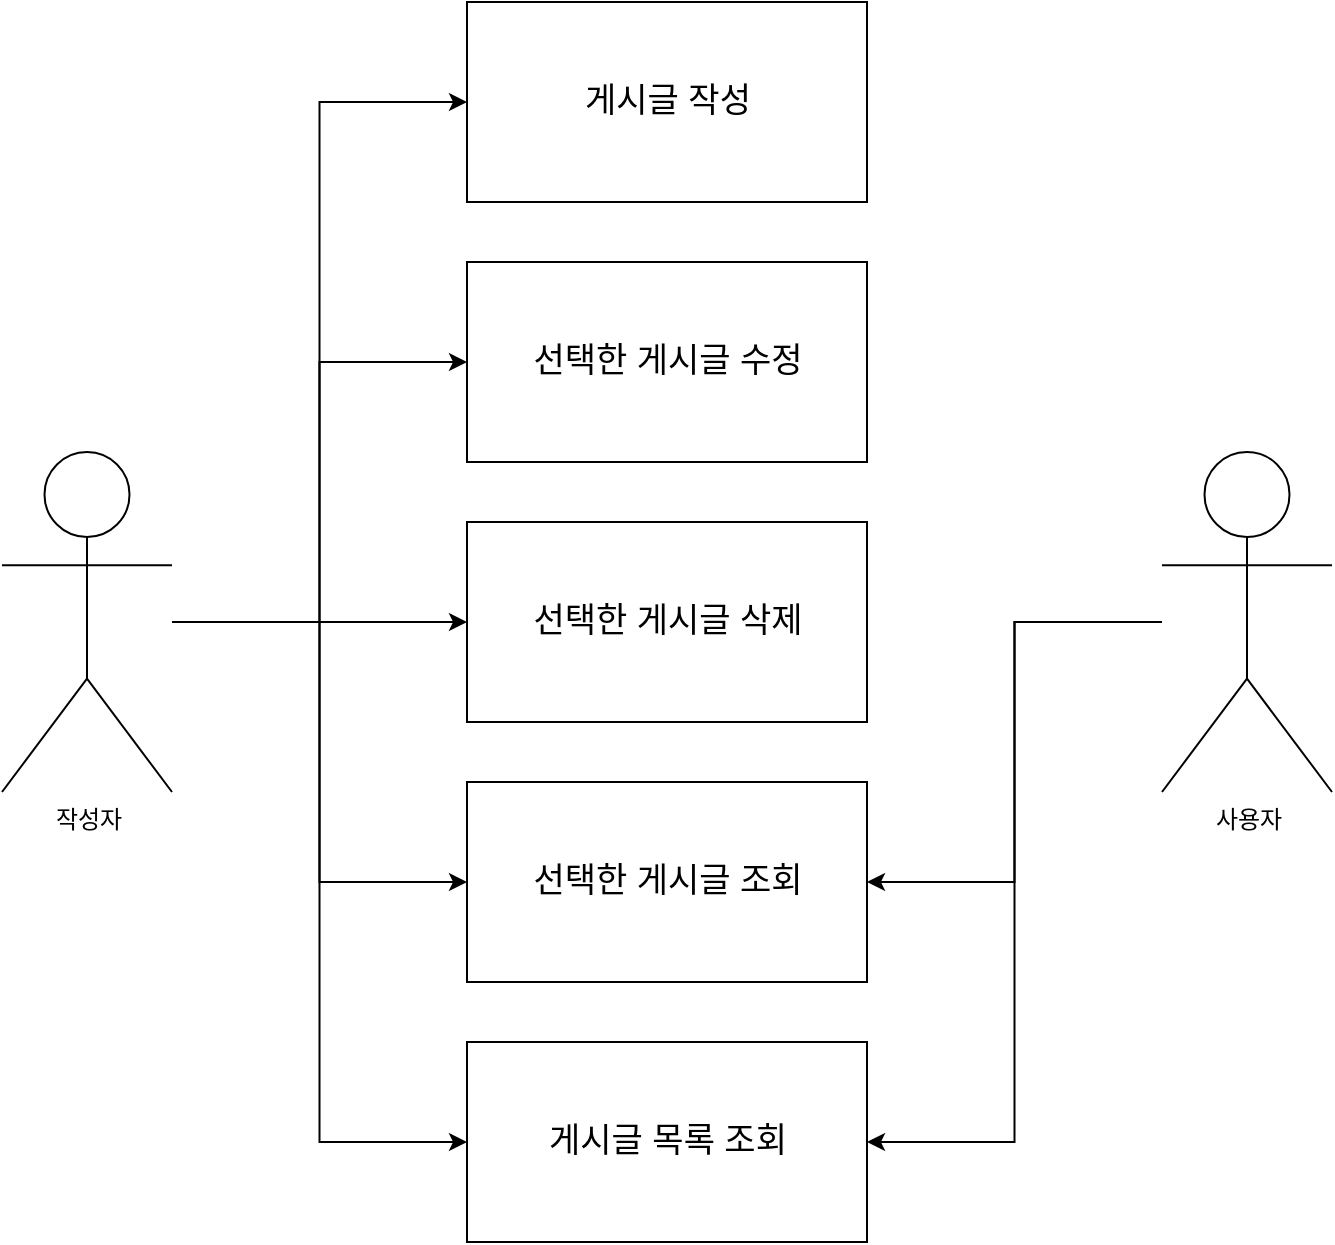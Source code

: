 <mxfile version="23.1.6" type="github">
  <diagram name="페이지-1" id="mr5zkpp1JWB-6w2k-qeT">
    <mxGraphModel dx="1194" dy="691" grid="1" gridSize="10" guides="1" tooltips="1" connect="1" arrows="1" fold="1" page="1" pageScale="1" pageWidth="827" pageHeight="1169" math="0" shadow="0">
      <root>
        <mxCell id="0" />
        <mxCell id="1" parent="0" />
        <mxCell id="GP96FccKDXZga6kTip7e-12" style="edgeStyle=orthogonalEdgeStyle;rounded=0;orthogonalLoop=1;jettySize=auto;html=1;entryX=0;entryY=0.5;entryDx=0;entryDy=0;" edge="1" parent="1" source="GP96FccKDXZga6kTip7e-1" target="GP96FccKDXZga6kTip7e-5">
          <mxGeometry relative="1" as="geometry" />
        </mxCell>
        <mxCell id="GP96FccKDXZga6kTip7e-13" style="edgeStyle=orthogonalEdgeStyle;rounded=0;orthogonalLoop=1;jettySize=auto;html=1;entryX=0;entryY=0.5;entryDx=0;entryDy=0;" edge="1" parent="1" source="GP96FccKDXZga6kTip7e-1" target="GP96FccKDXZga6kTip7e-6">
          <mxGeometry relative="1" as="geometry" />
        </mxCell>
        <mxCell id="GP96FccKDXZga6kTip7e-14" style="edgeStyle=orthogonalEdgeStyle;rounded=0;orthogonalLoop=1;jettySize=auto;html=1;entryX=0;entryY=0.5;entryDx=0;entryDy=0;" edge="1" parent="1" source="GP96FccKDXZga6kTip7e-1" target="GP96FccKDXZga6kTip7e-7">
          <mxGeometry relative="1" as="geometry" />
        </mxCell>
        <mxCell id="GP96FccKDXZga6kTip7e-15" style="edgeStyle=orthogonalEdgeStyle;rounded=0;orthogonalLoop=1;jettySize=auto;html=1;entryX=0;entryY=0.5;entryDx=0;entryDy=0;" edge="1" parent="1" source="GP96FccKDXZga6kTip7e-1" target="GP96FccKDXZga6kTip7e-8">
          <mxGeometry relative="1" as="geometry" />
        </mxCell>
        <mxCell id="GP96FccKDXZga6kTip7e-16" style="edgeStyle=orthogonalEdgeStyle;rounded=0;orthogonalLoop=1;jettySize=auto;html=1;entryX=0;entryY=0.5;entryDx=0;entryDy=0;" edge="1" parent="1" source="GP96FccKDXZga6kTip7e-1" target="GP96FccKDXZga6kTip7e-9">
          <mxGeometry relative="1" as="geometry" />
        </mxCell>
        <mxCell id="GP96FccKDXZga6kTip7e-1" value="작성자" style="shape=umlActor;verticalLabelPosition=bottom;verticalAlign=top;html=1;outlineConnect=0;" vertex="1" parent="1">
          <mxGeometry x="81" y="265" width="85" height="170" as="geometry" />
        </mxCell>
        <mxCell id="GP96FccKDXZga6kTip7e-17" style="edgeStyle=orthogonalEdgeStyle;rounded=0;orthogonalLoop=1;jettySize=auto;html=1;entryX=1;entryY=0.5;entryDx=0;entryDy=0;" edge="1" parent="1" source="GP96FccKDXZga6kTip7e-4" target="GP96FccKDXZga6kTip7e-8">
          <mxGeometry relative="1" as="geometry" />
        </mxCell>
        <mxCell id="GP96FccKDXZga6kTip7e-18" style="edgeStyle=orthogonalEdgeStyle;rounded=0;orthogonalLoop=1;jettySize=auto;html=1;entryX=1;entryY=0.5;entryDx=0;entryDy=0;" edge="1" parent="1" source="GP96FccKDXZga6kTip7e-4" target="GP96FccKDXZga6kTip7e-9">
          <mxGeometry relative="1" as="geometry" />
        </mxCell>
        <mxCell id="GP96FccKDXZga6kTip7e-4" value="사용자" style="shape=umlActor;verticalLabelPosition=bottom;verticalAlign=top;html=1;outlineConnect=0;" vertex="1" parent="1">
          <mxGeometry x="661" y="265" width="85" height="170" as="geometry" />
        </mxCell>
        <mxCell id="GP96FccKDXZga6kTip7e-5" value="게시글 작성" style="rounded=0;whiteSpace=wrap;html=1;fontSize=17;" vertex="1" parent="1">
          <mxGeometry x="313.5" y="40" width="200" height="100" as="geometry" />
        </mxCell>
        <mxCell id="GP96FccKDXZga6kTip7e-6" value="선택한 게시글 수정" style="rounded=0;whiteSpace=wrap;html=1;fontSize=17;" vertex="1" parent="1">
          <mxGeometry x="313.5" y="170" width="200" height="100" as="geometry" />
        </mxCell>
        <mxCell id="GP96FccKDXZga6kTip7e-7" value="선택한 게시글 삭제" style="rounded=0;whiteSpace=wrap;html=1;fontSize=17;" vertex="1" parent="1">
          <mxGeometry x="313.5" y="300" width="200" height="100" as="geometry" />
        </mxCell>
        <mxCell id="GP96FccKDXZga6kTip7e-8" value="선택한 게시글 조회" style="rounded=0;whiteSpace=wrap;html=1;fontSize=17;" vertex="1" parent="1">
          <mxGeometry x="313.5" y="430" width="200" height="100" as="geometry" />
        </mxCell>
        <mxCell id="GP96FccKDXZga6kTip7e-9" value="게시글 목록 조회" style="rounded=0;whiteSpace=wrap;html=1;fontSize=17;" vertex="1" parent="1">
          <mxGeometry x="313.5" y="560" width="200" height="100" as="geometry" />
        </mxCell>
      </root>
    </mxGraphModel>
  </diagram>
</mxfile>

